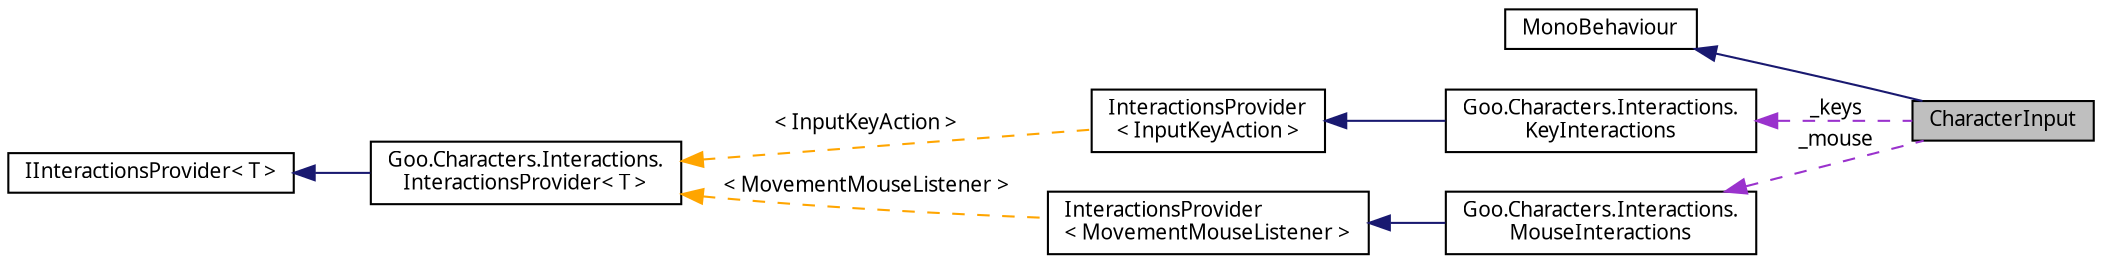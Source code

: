 digraph "CharacterInput"
{
 // LATEX_PDF_SIZE
  edge [fontname="Calibrii",fontsize="10",labelfontname="Calibrii",labelfontsize="10"];
  node [fontname="Calibrii",fontsize="10",shape=record];
  rankdir="LR";
  Node1 [label="CharacterInput",height=0.2,width=0.4,color="black", fillcolor="grey75", style="filled", fontcolor="black",tooltip=" "];
  Node2 -> Node1 [dir="back",color="midnightblue",fontsize="10",style="solid",fontname="Calibrii"];
  Node2 [label="MonoBehaviour",height=0.2,width=0.4,color="black", fillcolor="white", style="filled",tooltip=" "];
  Node3 -> Node1 [dir="back",color="darkorchid3",fontsize="10",style="dashed",label=" _keys" ,fontname="Calibrii"];
  Node3 [label="Goo.Characters.Interactions.\lKeyInteractions",height=0.2,width=0.4,color="black", fillcolor="white", style="filled",URL="$d6/d4f/classGoo_1_1Characters_1_1Interactions_1_1KeyInteractions.html",tooltip=" "];
  Node4 -> Node3 [dir="back",color="midnightblue",fontsize="10",style="solid",fontname="Calibrii"];
  Node4 [label="InteractionsProvider\l\< InputKeyAction \>",height=0.2,width=0.4,color="black", fillcolor="white", style="filled",URL="$dd/d71/classGoo_1_1Characters_1_1Interactions_1_1InteractionsProvider.html",tooltip=" "];
  Node5 -> Node4 [dir="back",color="orange",fontsize="10",style="dashed",label=" \< InputKeyAction \>" ,fontname="Calibrii"];
  Node5 [label="Goo.Characters.Interactions.\lInteractionsProvider\< T \>",height=0.2,width=0.4,color="black", fillcolor="white", style="filled",URL="$dd/d71/classGoo_1_1Characters_1_1Interactions_1_1InteractionsProvider.html",tooltip=" "];
  Node6 -> Node5 [dir="back",color="midnightblue",fontsize="10",style="solid",fontname="Calibrii"];
  Node6 [label="IInteractionsProvider\< T \>",height=0.2,width=0.4,color="black", fillcolor="white", style="filled",URL="$df/d29/interfaceGoo_1_1Characters_1_1Interactions_1_1IInteractionsProvider.html",tooltip=" "];
  Node7 -> Node1 [dir="back",color="darkorchid3",fontsize="10",style="dashed",label=" _mouse" ,fontname="Calibrii"];
  Node7 [label="Goo.Characters.Interactions.\lMouseInteractions",height=0.2,width=0.4,color="black", fillcolor="white", style="filled",URL="$d4/d20/classGoo_1_1Characters_1_1Interactions_1_1MouseInteractions.html",tooltip=" "];
  Node8 -> Node7 [dir="back",color="midnightblue",fontsize="10",style="solid",fontname="Calibrii"];
  Node8 [label="InteractionsProvider\l\< MovementMouseListener \>",height=0.2,width=0.4,color="black", fillcolor="white", style="filled",URL="$dd/d71/classGoo_1_1Characters_1_1Interactions_1_1InteractionsProvider.html",tooltip=" "];
  Node5 -> Node8 [dir="back",color="orange",fontsize="10",style="dashed",label=" \< MovementMouseListener \>" ,fontname="Calibrii"];
}

